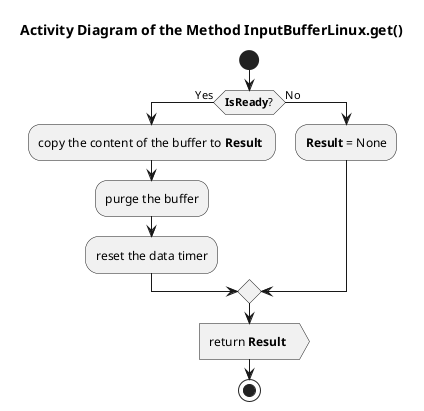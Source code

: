 @startuml sudoku_ui_cli_keystroke_linux_inputbufferlinux_get

title Activity Diagram of the Method InputBufferLinux.get()

start

if (<b>IsReady</b>?) then (Yes)
    :copy the content of the buffer to <b>Result</b> ;
    
    :purge the buffer;
    
    :reset the data timer;
else (No)
    :<b>Result</b> = None;
endif

:return <b>Result</b> >

stop

@enduml